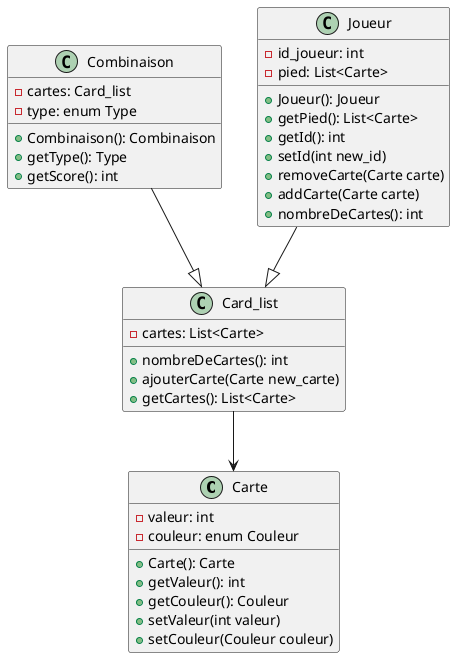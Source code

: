 @startuml model

class Carte{
    - valeur: int
    - couleur: enum Couleur
    + Carte(): Carte
    + getValeur(): int
    + getCouleur(): Couleur
    + setValeur(int valeur)
    + setCouleur(Couleur couleur)
}

class Combinaison{
    - cartes: Card_list
    - type: enum Type
    + Combinaison(): Combinaison 
    + getType(): Type 
    + getScore(): int 
}

class Joueur{
    - id_joueur: int
    - pied: List<Carte>
    + Joueur(): Joueur
    + getPied(): List<Carte>
    + getId(): int
    + setId(int new_id)
    + removeCarte(Carte carte)
    + addCarte(Carte carte)
    + nombreDeCartes(): int
}

class Card_list{
    - cartes: List<Carte>
    + nombreDeCartes(): int 
    + ajouterCarte(Carte new_carte) 
    + getCartes(): List<Carte> 
}

Combinaison --|> Card_list
Joueur --|> Card_list
Card_list --> Carte


@enduml